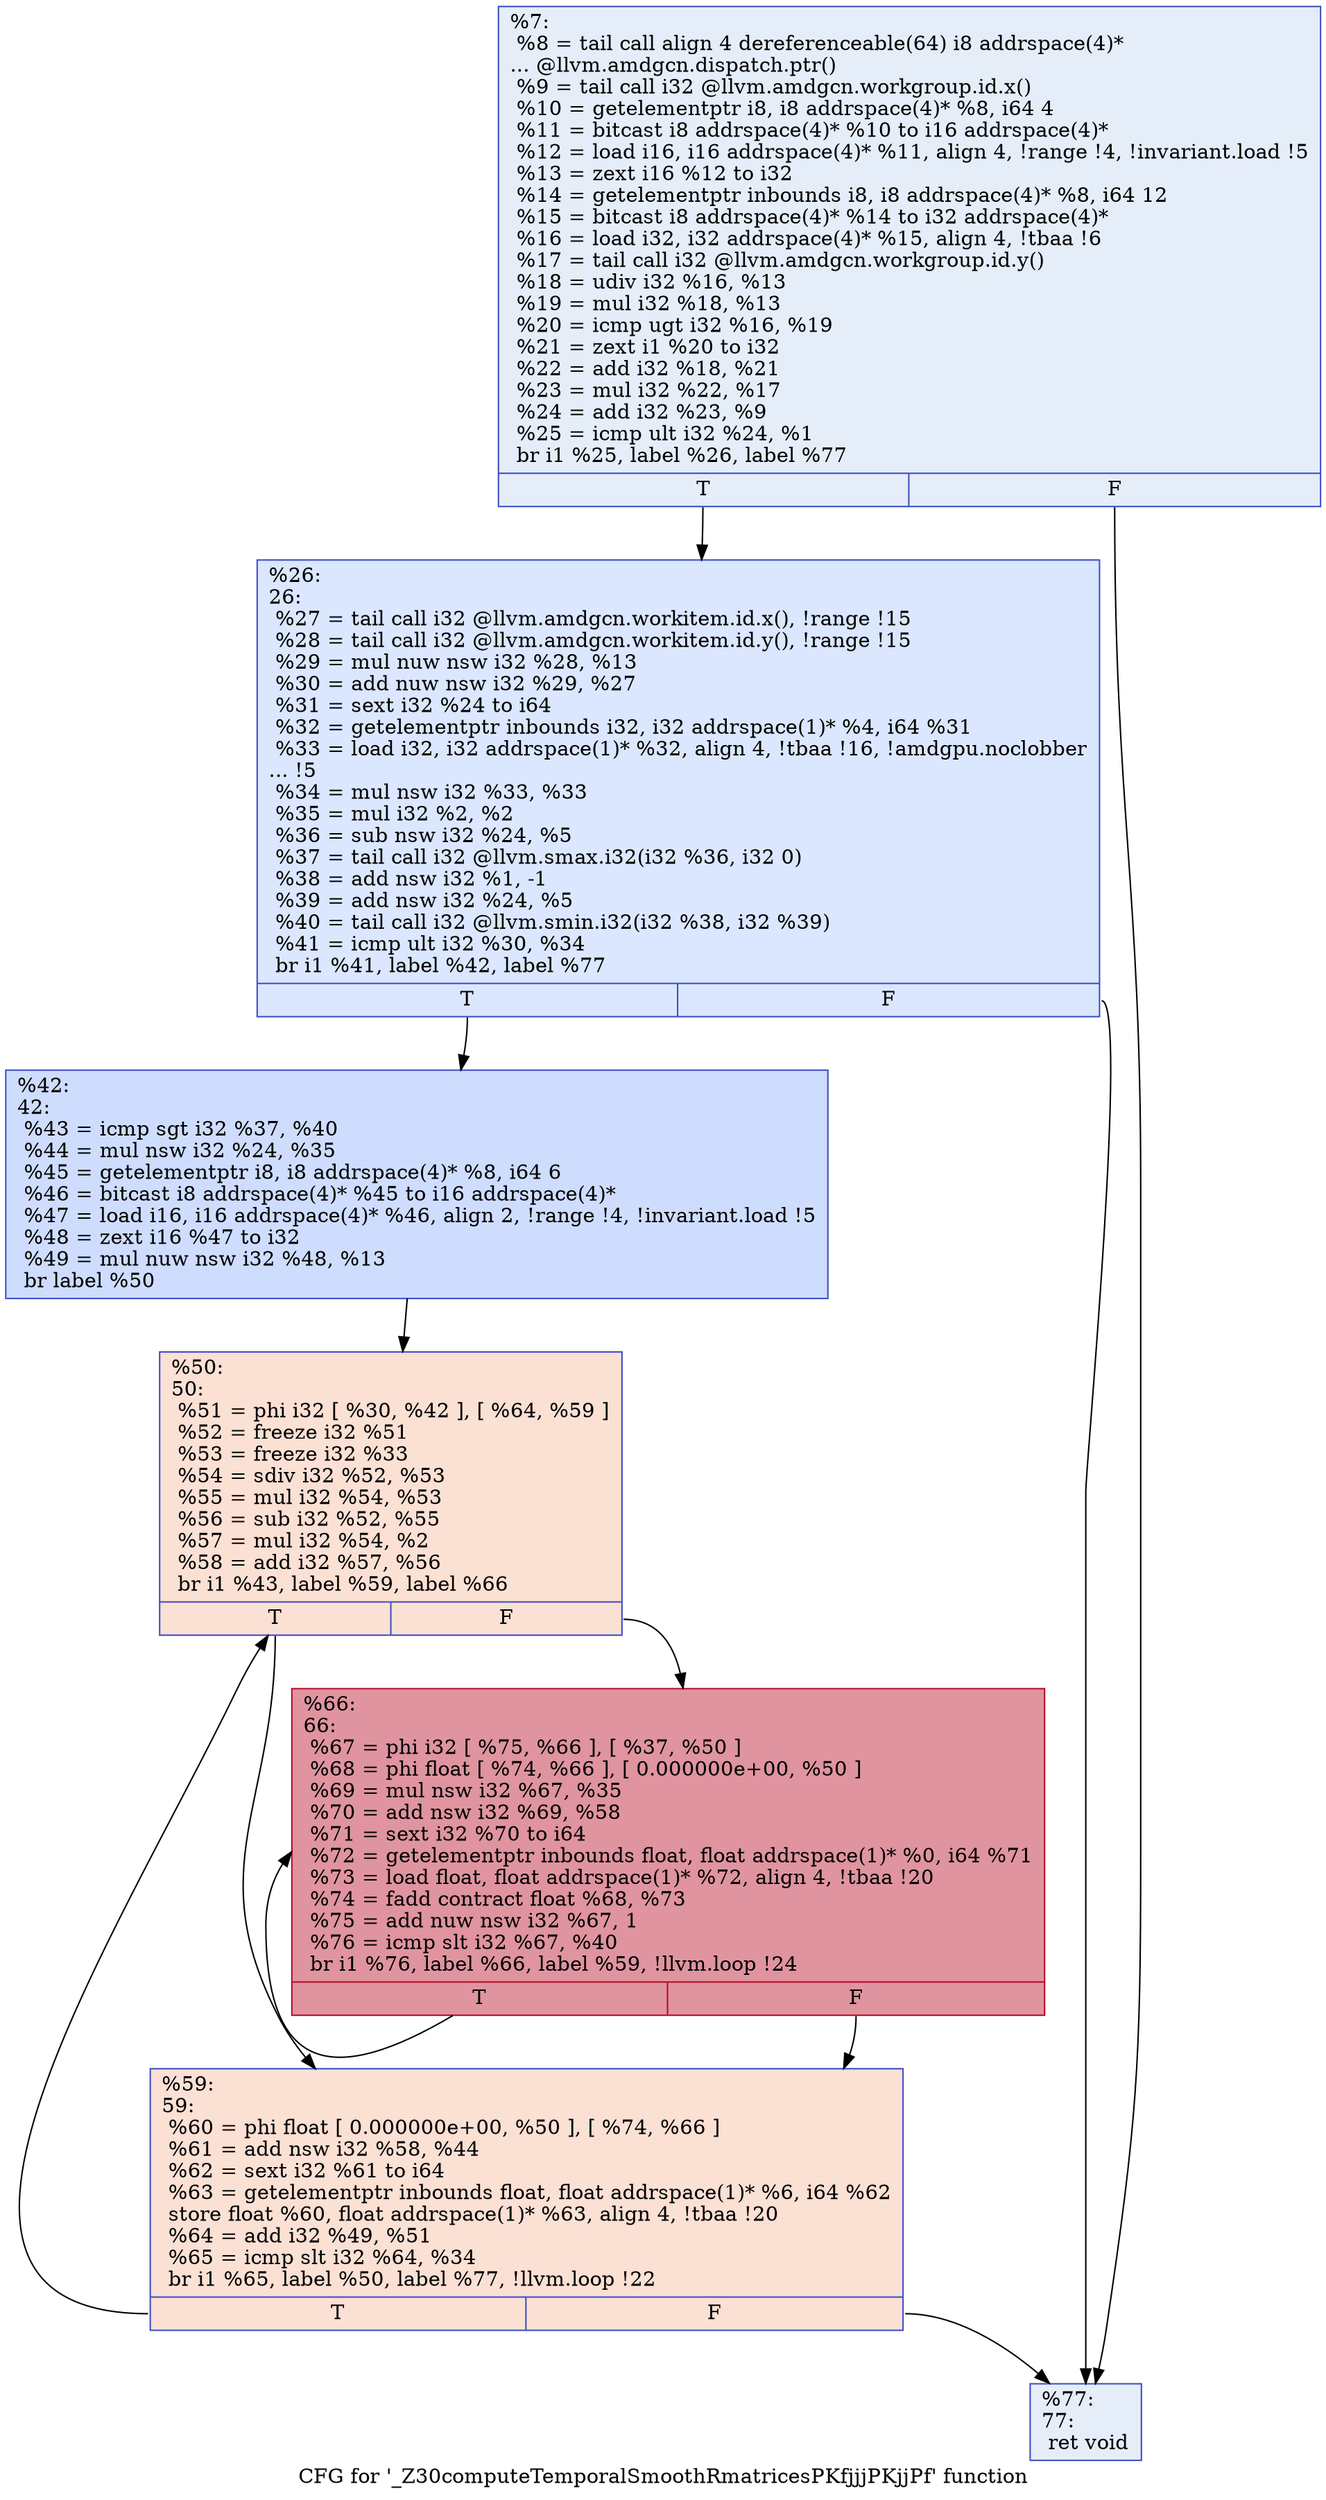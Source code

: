 digraph "CFG for '_Z30computeTemporalSmoothRmatricesPKfjjjPKjjPf' function" {
	label="CFG for '_Z30computeTemporalSmoothRmatricesPKfjjjPKjjPf' function";

	Node0x5159f20 [shape=record,color="#3d50c3ff", style=filled, fillcolor="#c5d6f270",label="{%7:\l  %8 = tail call align 4 dereferenceable(64) i8 addrspace(4)*\l... @llvm.amdgcn.dispatch.ptr()\l  %9 = tail call i32 @llvm.amdgcn.workgroup.id.x()\l  %10 = getelementptr i8, i8 addrspace(4)* %8, i64 4\l  %11 = bitcast i8 addrspace(4)* %10 to i16 addrspace(4)*\l  %12 = load i16, i16 addrspace(4)* %11, align 4, !range !4, !invariant.load !5\l  %13 = zext i16 %12 to i32\l  %14 = getelementptr inbounds i8, i8 addrspace(4)* %8, i64 12\l  %15 = bitcast i8 addrspace(4)* %14 to i32 addrspace(4)*\l  %16 = load i32, i32 addrspace(4)* %15, align 4, !tbaa !6\l  %17 = tail call i32 @llvm.amdgcn.workgroup.id.y()\l  %18 = udiv i32 %16, %13\l  %19 = mul i32 %18, %13\l  %20 = icmp ugt i32 %16, %19\l  %21 = zext i1 %20 to i32\l  %22 = add i32 %18, %21\l  %23 = mul i32 %22, %17\l  %24 = add i32 %23, %9\l  %25 = icmp ult i32 %24, %1\l  br i1 %25, label %26, label %77\l|{<s0>T|<s1>F}}"];
	Node0x5159f20:s0 -> Node0x515c2d0;
	Node0x5159f20:s1 -> Node0x515c360;
	Node0x515c2d0 [shape=record,color="#3d50c3ff", style=filled, fillcolor="#abc8fd70",label="{%26:\l26:                                               \l  %27 = tail call i32 @llvm.amdgcn.workitem.id.x(), !range !15\l  %28 = tail call i32 @llvm.amdgcn.workitem.id.y(), !range !15\l  %29 = mul nuw nsw i32 %28, %13\l  %30 = add nuw nsw i32 %29, %27\l  %31 = sext i32 %24 to i64\l  %32 = getelementptr inbounds i32, i32 addrspace(1)* %4, i64 %31\l  %33 = load i32, i32 addrspace(1)* %32, align 4, !tbaa !16, !amdgpu.noclobber\l... !5\l  %34 = mul nsw i32 %33, %33\l  %35 = mul i32 %2, %2\l  %36 = sub nsw i32 %24, %5\l  %37 = tail call i32 @llvm.smax.i32(i32 %36, i32 0)\l  %38 = add nsw i32 %1, -1\l  %39 = add nsw i32 %24, %5\l  %40 = tail call i32 @llvm.smin.i32(i32 %38, i32 %39)\l  %41 = icmp ult i32 %30, %34\l  br i1 %41, label %42, label %77\l|{<s0>T|<s1>F}}"];
	Node0x515c2d0:s0 -> Node0x515e350;
	Node0x515c2d0:s1 -> Node0x515c360;
	Node0x515e350 [shape=record,color="#3d50c3ff", style=filled, fillcolor="#8fb1fe70",label="{%42:\l42:                                               \l  %43 = icmp sgt i32 %37, %40\l  %44 = mul nsw i32 %24, %35\l  %45 = getelementptr i8, i8 addrspace(4)* %8, i64 6\l  %46 = bitcast i8 addrspace(4)* %45 to i16 addrspace(4)*\l  %47 = load i16, i16 addrspace(4)* %46, align 2, !range !4, !invariant.load !5\l  %48 = zext i16 %47 to i32\l  %49 = mul nuw nsw i32 %48, %13\l  br label %50\l}"];
	Node0x515e350 -> Node0x515eee0;
	Node0x515eee0 [shape=record,color="#3d50c3ff", style=filled, fillcolor="#f7b99e70",label="{%50:\l50:                                               \l  %51 = phi i32 [ %30, %42 ], [ %64, %59 ]\l  %52 = freeze i32 %51\l  %53 = freeze i32 %33\l  %54 = sdiv i32 %52, %53\l  %55 = mul i32 %54, %53\l  %56 = sub i32 %52, %55\l  %57 = mul i32 %54, %2\l  %58 = add i32 %57, %56\l  br i1 %43, label %59, label %66\l|{<s0>T|<s1>F}}"];
	Node0x515eee0:s0 -> Node0x515efe0;
	Node0x515eee0:s1 -> Node0x515f4d0;
	Node0x515efe0 [shape=record,color="#3d50c3ff", style=filled, fillcolor="#f7b99e70",label="{%59:\l59:                                               \l  %60 = phi float [ 0.000000e+00, %50 ], [ %74, %66 ]\l  %61 = add nsw i32 %58, %44\l  %62 = sext i32 %61 to i64\l  %63 = getelementptr inbounds float, float addrspace(1)* %6, i64 %62\l  store float %60, float addrspace(1)* %63, align 4, !tbaa !20\l  %64 = add i32 %49, %51\l  %65 = icmp slt i32 %64, %34\l  br i1 %65, label %50, label %77, !llvm.loop !22\l|{<s0>T|<s1>F}}"];
	Node0x515efe0:s0 -> Node0x515eee0;
	Node0x515efe0:s1 -> Node0x515c360;
	Node0x515f4d0 [shape=record,color="#b70d28ff", style=filled, fillcolor="#b70d2870",label="{%66:\l66:                                               \l  %67 = phi i32 [ %75, %66 ], [ %37, %50 ]\l  %68 = phi float [ %74, %66 ], [ 0.000000e+00, %50 ]\l  %69 = mul nsw i32 %67, %35\l  %70 = add nsw i32 %69, %58\l  %71 = sext i32 %70 to i64\l  %72 = getelementptr inbounds float, float addrspace(1)* %0, i64 %71\l  %73 = load float, float addrspace(1)* %72, align 4, !tbaa !20\l  %74 = fadd contract float %68, %73\l  %75 = add nuw nsw i32 %67, 1\l  %76 = icmp slt i32 %67, %40\l  br i1 %76, label %66, label %59, !llvm.loop !24\l|{<s0>T|<s1>F}}"];
	Node0x515f4d0:s0 -> Node0x515f4d0;
	Node0x515f4d0:s1 -> Node0x515efe0;
	Node0x515c360 [shape=record,color="#3d50c3ff", style=filled, fillcolor="#c5d6f270",label="{%77:\l77:                                               \l  ret void\l}"];
}
